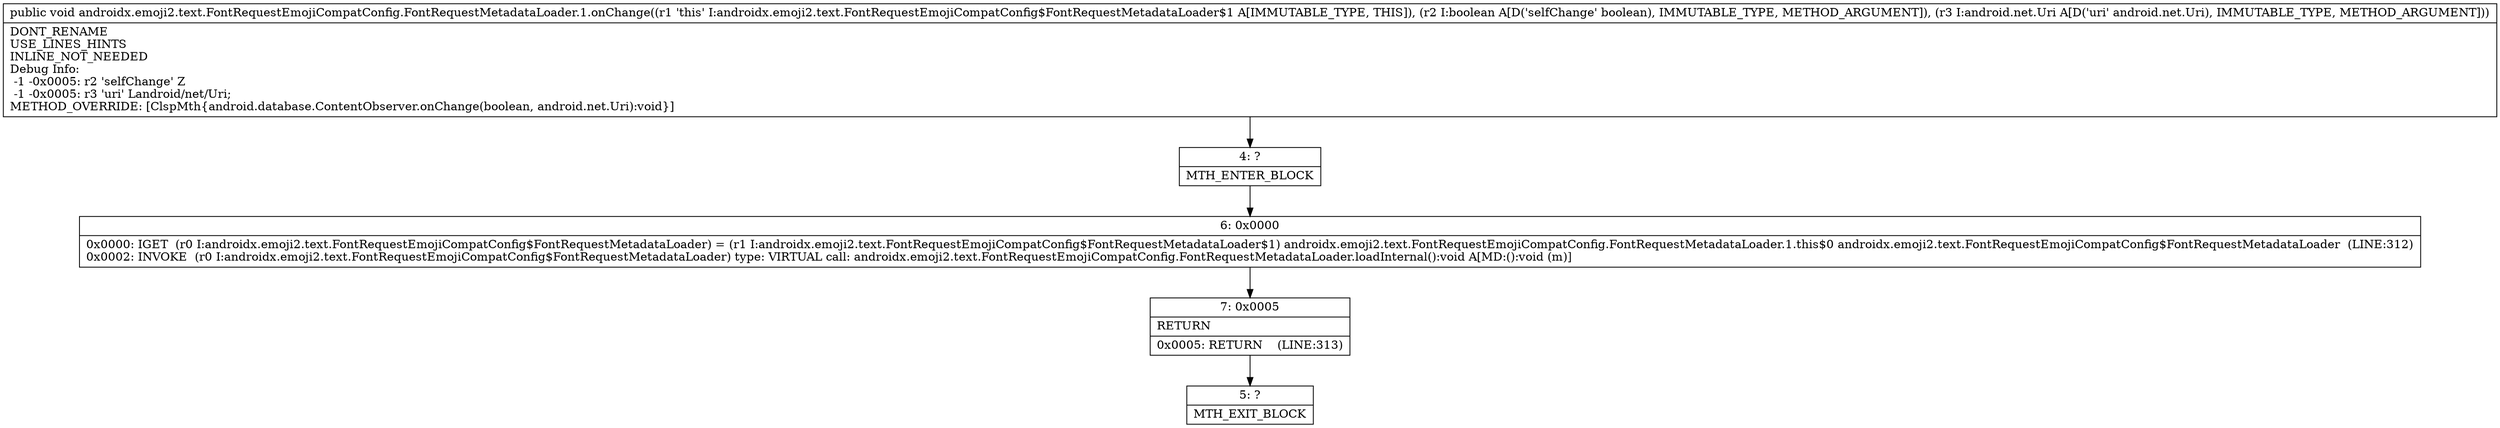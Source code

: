 digraph "CFG forandroidx.emoji2.text.FontRequestEmojiCompatConfig.FontRequestMetadataLoader.1.onChange(ZLandroid\/net\/Uri;)V" {
Node_4 [shape=record,label="{4\:\ ?|MTH_ENTER_BLOCK\l}"];
Node_6 [shape=record,label="{6\:\ 0x0000|0x0000: IGET  (r0 I:androidx.emoji2.text.FontRequestEmojiCompatConfig$FontRequestMetadataLoader) = (r1 I:androidx.emoji2.text.FontRequestEmojiCompatConfig$FontRequestMetadataLoader$1) androidx.emoji2.text.FontRequestEmojiCompatConfig.FontRequestMetadataLoader.1.this$0 androidx.emoji2.text.FontRequestEmojiCompatConfig$FontRequestMetadataLoader  (LINE:312)\l0x0002: INVOKE  (r0 I:androidx.emoji2.text.FontRequestEmojiCompatConfig$FontRequestMetadataLoader) type: VIRTUAL call: androidx.emoji2.text.FontRequestEmojiCompatConfig.FontRequestMetadataLoader.loadInternal():void A[MD:():void (m)]\l}"];
Node_7 [shape=record,label="{7\:\ 0x0005|RETURN\l|0x0005: RETURN    (LINE:313)\l}"];
Node_5 [shape=record,label="{5\:\ ?|MTH_EXIT_BLOCK\l}"];
MethodNode[shape=record,label="{public void androidx.emoji2.text.FontRequestEmojiCompatConfig.FontRequestMetadataLoader.1.onChange((r1 'this' I:androidx.emoji2.text.FontRequestEmojiCompatConfig$FontRequestMetadataLoader$1 A[IMMUTABLE_TYPE, THIS]), (r2 I:boolean A[D('selfChange' boolean), IMMUTABLE_TYPE, METHOD_ARGUMENT]), (r3 I:android.net.Uri A[D('uri' android.net.Uri), IMMUTABLE_TYPE, METHOD_ARGUMENT]))  | DONT_RENAME\lUSE_LINES_HINTS\lINLINE_NOT_NEEDED\lDebug Info:\l  \-1 \-0x0005: r2 'selfChange' Z\l  \-1 \-0x0005: r3 'uri' Landroid\/net\/Uri;\lMETHOD_OVERRIDE: [ClspMth\{android.database.ContentObserver.onChange(boolean, android.net.Uri):void\}]\l}"];
MethodNode -> Node_4;Node_4 -> Node_6;
Node_6 -> Node_7;
Node_7 -> Node_5;
}


